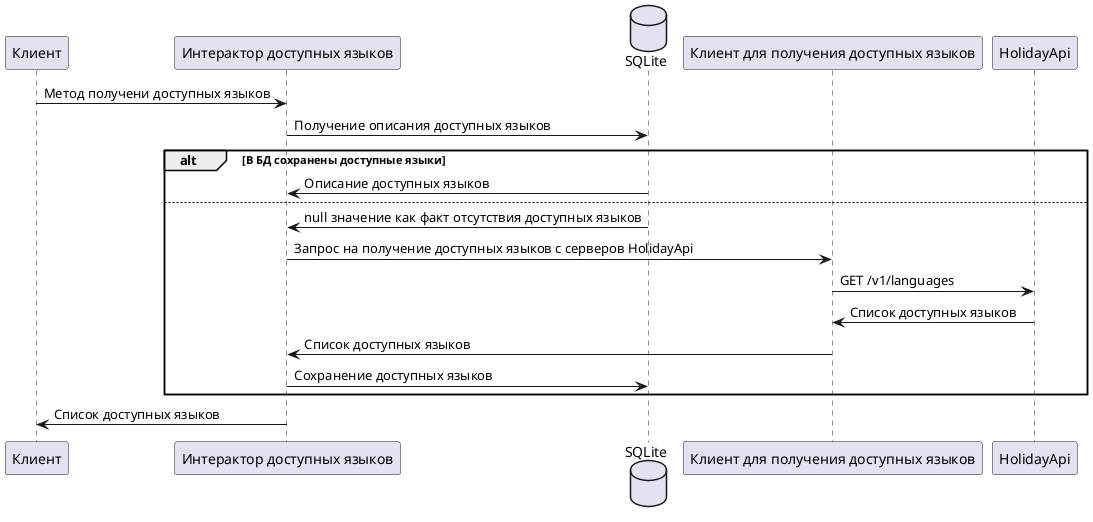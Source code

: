 @startuml
participant "Клиент" as C
participant "Интерактор доступных языков" as LI
database    SQLite as DB
participant "Клиент для получения доступных языков" as CLI
participant HolidayApi as SHA
C -> LI : Метод получени доступных языков
LI -> DB : Получение описания доступных языков
alt В БД сохранены доступные языки
  DB -> LI : Описание доступных языков
else
  DB -> LI : null значение как факт отсутствия доступных языков
  LI -> CLI : Запрос на получение доступных языков с серверов HolidayApi
  CLI -> SHA : GET /v1/languages
  SHA -> CLI : Список доступных языков
  CLI -> LI : Список доступных языков
  LI -> DB : Сохранение доступных языков
  end
 LI -> C : Список доступных языков
@enduml